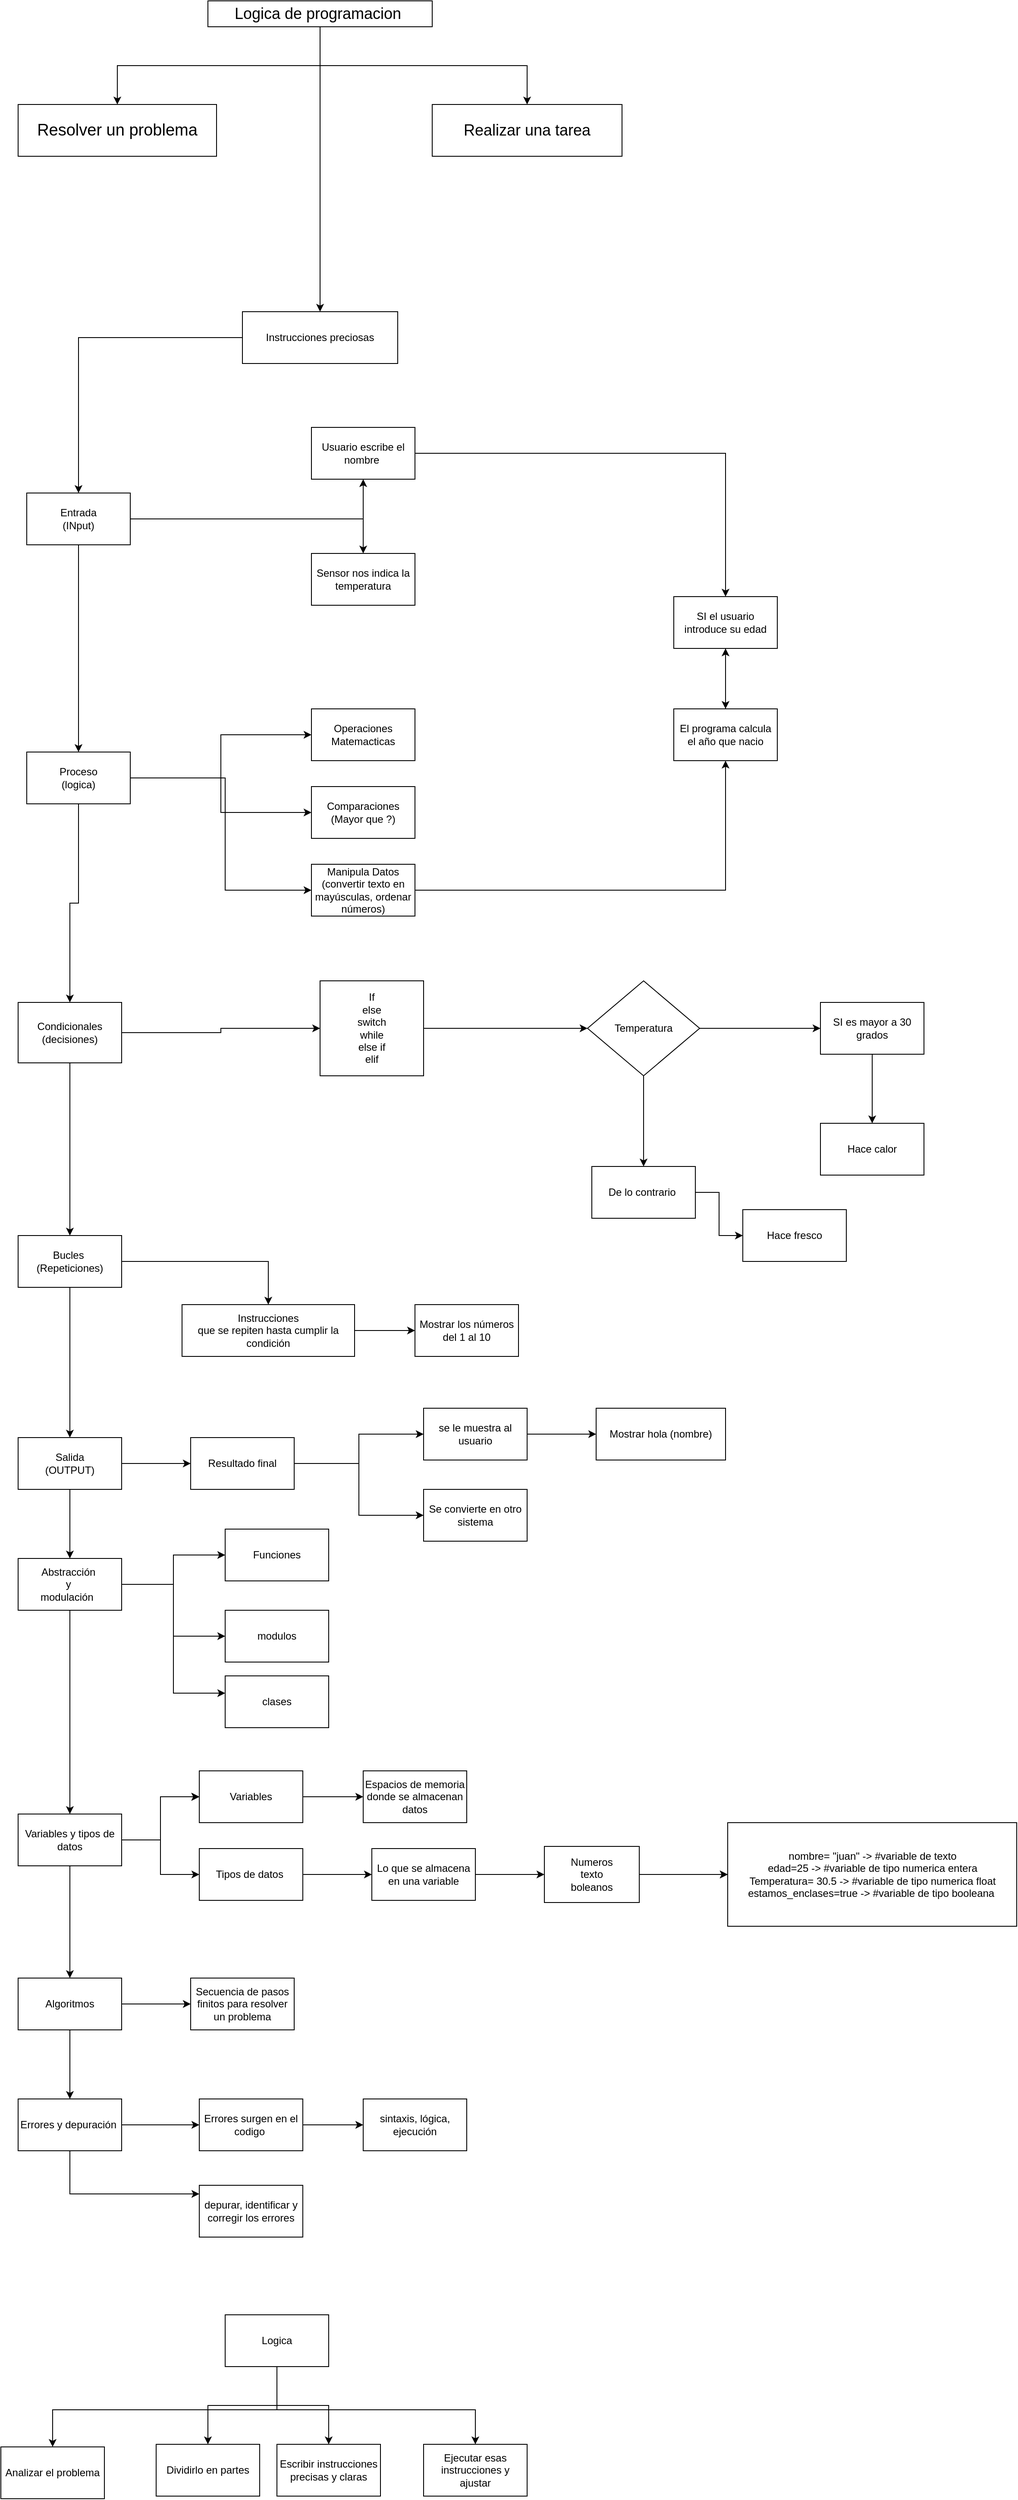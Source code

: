 <mxfile version="26.0.4">
  <diagram name="Página-1" id="FWx0Xs0AINx8zUi2295R">
    <mxGraphModel dx="3474" dy="1533" grid="1" gridSize="10" guides="1" tooltips="1" connect="1" arrows="1" fold="1" page="1" pageScale="1" pageWidth="827" pageHeight="1169" math="0" shadow="0">
      <root>
        <mxCell id="0" />
        <mxCell id="1" parent="0" />
        <mxCell id="-OwI9-CpuGyddkJ4qVBc-4" value="" style="edgeStyle=orthogonalEdgeStyle;rounded=0;orthogonalLoop=1;jettySize=auto;html=1;" edge="1" parent="1" source="-OwI9-CpuGyddkJ4qVBc-1" target="-OwI9-CpuGyddkJ4qVBc-3">
          <mxGeometry relative="1" as="geometry" />
        </mxCell>
        <mxCell id="-OwI9-CpuGyddkJ4qVBc-6" value="" style="edgeStyle=orthogonalEdgeStyle;rounded=0;orthogonalLoop=1;jettySize=auto;html=1;" edge="1" parent="1" source="-OwI9-CpuGyddkJ4qVBc-1" target="-OwI9-CpuGyddkJ4qVBc-5">
          <mxGeometry relative="1" as="geometry" />
        </mxCell>
        <mxCell id="-OwI9-CpuGyddkJ4qVBc-8" value="" style="edgeStyle=orthogonalEdgeStyle;rounded=0;orthogonalLoop=1;jettySize=auto;html=1;" edge="1" parent="1" source="-OwI9-CpuGyddkJ4qVBc-1" target="-OwI9-CpuGyddkJ4qVBc-7">
          <mxGeometry relative="1" as="geometry" />
        </mxCell>
        <mxCell id="-OwI9-CpuGyddkJ4qVBc-1" value="&lt;font style=&quot;font-size: 18px;&quot;&gt;Logica de programacion&amp;nbsp;&lt;/font&gt;" style="rounded=0;whiteSpace=wrap;html=1;" vertex="1" parent="1">
          <mxGeometry x="-130" y="30" width="260" height="30" as="geometry" />
        </mxCell>
        <mxCell id="-OwI9-CpuGyddkJ4qVBc-3" value="&lt;font style=&quot;font-size: 19px;&quot;&gt;Resolver un problema&lt;/font&gt;" style="whiteSpace=wrap;html=1;rounded=0;" vertex="1" parent="1">
          <mxGeometry x="-350" y="150" width="230" height="60" as="geometry" />
        </mxCell>
        <mxCell id="-OwI9-CpuGyddkJ4qVBc-5" value="&lt;font style=&quot;font-size: 18px;&quot;&gt;Realizar una tarea&lt;/font&gt;" style="whiteSpace=wrap;html=1;rounded=0;" vertex="1" parent="1">
          <mxGeometry x="130" y="150" width="220" height="60" as="geometry" />
        </mxCell>
        <mxCell id="-OwI9-CpuGyddkJ4qVBc-10" value="" style="edgeStyle=orthogonalEdgeStyle;rounded=0;orthogonalLoop=1;jettySize=auto;html=1;" edge="1" parent="1" source="-OwI9-CpuGyddkJ4qVBc-7" target="-OwI9-CpuGyddkJ4qVBc-9">
          <mxGeometry relative="1" as="geometry" />
        </mxCell>
        <mxCell id="-OwI9-CpuGyddkJ4qVBc-7" value="Instrucciones preciosas" style="whiteSpace=wrap;html=1;rounded=0;" vertex="1" parent="1">
          <mxGeometry x="-90" y="390" width="180" height="60" as="geometry" />
        </mxCell>
        <mxCell id="-OwI9-CpuGyddkJ4qVBc-12" value="" style="edgeStyle=orthogonalEdgeStyle;rounded=0;orthogonalLoop=1;jettySize=auto;html=1;" edge="1" parent="1" source="-OwI9-CpuGyddkJ4qVBc-9" target="-OwI9-CpuGyddkJ4qVBc-11">
          <mxGeometry relative="1" as="geometry" />
        </mxCell>
        <mxCell id="-OwI9-CpuGyddkJ4qVBc-14" value="" style="edgeStyle=orthogonalEdgeStyle;rounded=0;orthogonalLoop=1;jettySize=auto;html=1;" edge="1" parent="1" source="-OwI9-CpuGyddkJ4qVBc-9" target="-OwI9-CpuGyddkJ4qVBc-13">
          <mxGeometry relative="1" as="geometry" />
        </mxCell>
        <mxCell id="-OwI9-CpuGyddkJ4qVBc-16" value="" style="edgeStyle=orthogonalEdgeStyle;rounded=0;orthogonalLoop=1;jettySize=auto;html=1;" edge="1" parent="1" source="-OwI9-CpuGyddkJ4qVBc-9" target="-OwI9-CpuGyddkJ4qVBc-15">
          <mxGeometry relative="1" as="geometry" />
        </mxCell>
        <mxCell id="-OwI9-CpuGyddkJ4qVBc-9" value="Entrada&lt;div&gt;(INput)&lt;/div&gt;" style="whiteSpace=wrap;html=1;rounded=0;" vertex="1" parent="1">
          <mxGeometry x="-340" y="600" width="120" height="60" as="geometry" />
        </mxCell>
        <mxCell id="-OwI9-CpuGyddkJ4qVBc-24" value="" style="edgeStyle=orthogonalEdgeStyle;rounded=0;orthogonalLoop=1;jettySize=auto;html=1;" edge="1" parent="1" source="-OwI9-CpuGyddkJ4qVBc-11" target="-OwI9-CpuGyddkJ4qVBc-23">
          <mxGeometry relative="1" as="geometry" />
        </mxCell>
        <mxCell id="-OwI9-CpuGyddkJ4qVBc-11" value="Usuario escribe el nombre&amp;nbsp;" style="whiteSpace=wrap;html=1;rounded=0;" vertex="1" parent="1">
          <mxGeometry x="-10" y="524" width="120" height="60" as="geometry" />
        </mxCell>
        <mxCell id="-OwI9-CpuGyddkJ4qVBc-13" value="Sensor nos indica la temperatura" style="whiteSpace=wrap;html=1;rounded=0;" vertex="1" parent="1">
          <mxGeometry x="-10" y="670" width="120" height="60" as="geometry" />
        </mxCell>
        <mxCell id="-OwI9-CpuGyddkJ4qVBc-18" value="" style="edgeStyle=orthogonalEdgeStyle;rounded=0;orthogonalLoop=1;jettySize=auto;html=1;" edge="1" parent="1" source="-OwI9-CpuGyddkJ4qVBc-15" target="-OwI9-CpuGyddkJ4qVBc-17">
          <mxGeometry relative="1" as="geometry" />
        </mxCell>
        <mxCell id="-OwI9-CpuGyddkJ4qVBc-20" value="" style="edgeStyle=orthogonalEdgeStyle;rounded=0;orthogonalLoop=1;jettySize=auto;html=1;" edge="1" parent="1" source="-OwI9-CpuGyddkJ4qVBc-15" target="-OwI9-CpuGyddkJ4qVBc-19">
          <mxGeometry relative="1" as="geometry" />
        </mxCell>
        <mxCell id="-OwI9-CpuGyddkJ4qVBc-22" value="" style="edgeStyle=orthogonalEdgeStyle;rounded=0;orthogonalLoop=1;jettySize=auto;html=1;" edge="1" parent="1" source="-OwI9-CpuGyddkJ4qVBc-15" target="-OwI9-CpuGyddkJ4qVBc-21">
          <mxGeometry relative="1" as="geometry">
            <Array as="points">
              <mxPoint x="-110" y="930" />
              <mxPoint x="-110" y="1060" />
            </Array>
          </mxGeometry>
        </mxCell>
        <mxCell id="-OwI9-CpuGyddkJ4qVBc-33" value="" style="edgeStyle=orthogonalEdgeStyle;rounded=0;orthogonalLoop=1;jettySize=auto;html=1;" edge="1" parent="1" source="-OwI9-CpuGyddkJ4qVBc-15" target="-OwI9-CpuGyddkJ4qVBc-32">
          <mxGeometry relative="1" as="geometry" />
        </mxCell>
        <mxCell id="-OwI9-CpuGyddkJ4qVBc-15" value="Proceso&lt;div&gt;(logica)&lt;/div&gt;" style="whiteSpace=wrap;html=1;rounded=0;" vertex="1" parent="1">
          <mxGeometry x="-340" y="900" width="120" height="60" as="geometry" />
        </mxCell>
        <mxCell id="-OwI9-CpuGyddkJ4qVBc-17" value="Operaciones Matemacticas" style="whiteSpace=wrap;html=1;rounded=0;" vertex="1" parent="1">
          <mxGeometry x="-10" y="850" width="120" height="60" as="geometry" />
        </mxCell>
        <mxCell id="-OwI9-CpuGyddkJ4qVBc-19" value="Comparaciones&lt;div&gt;(Mayor que ?)&lt;/div&gt;" style="whiteSpace=wrap;html=1;rounded=0;" vertex="1" parent="1">
          <mxGeometry x="-10" y="940" width="120" height="60" as="geometry" />
        </mxCell>
        <mxCell id="-OwI9-CpuGyddkJ4qVBc-26" value="" style="edgeStyle=orthogonalEdgeStyle;rounded=0;orthogonalLoop=1;jettySize=auto;html=1;" edge="1" parent="1" source="-OwI9-CpuGyddkJ4qVBc-21" target="-OwI9-CpuGyddkJ4qVBc-25">
          <mxGeometry relative="1" as="geometry" />
        </mxCell>
        <mxCell id="-OwI9-CpuGyddkJ4qVBc-21" value="Manipula Datos&lt;div&gt;(convertir texto en mayúsculas, ordenar números)&lt;/div&gt;" style="whiteSpace=wrap;html=1;rounded=0;" vertex="1" parent="1">
          <mxGeometry x="-10" y="1030" width="120" height="60" as="geometry" />
        </mxCell>
        <mxCell id="-OwI9-CpuGyddkJ4qVBc-31" style="edgeStyle=orthogonalEdgeStyle;rounded=0;orthogonalLoop=1;jettySize=auto;html=1;exitX=0.5;exitY=1;exitDx=0;exitDy=0;entryX=0.5;entryY=0;entryDx=0;entryDy=0;" edge="1" parent="1" source="-OwI9-CpuGyddkJ4qVBc-23" target="-OwI9-CpuGyddkJ4qVBc-25">
          <mxGeometry relative="1" as="geometry" />
        </mxCell>
        <mxCell id="-OwI9-CpuGyddkJ4qVBc-23" value="SI el usuario introduce su edad" style="whiteSpace=wrap;html=1;rounded=0;" vertex="1" parent="1">
          <mxGeometry x="410" y="720" width="120" height="60" as="geometry" />
        </mxCell>
        <mxCell id="-OwI9-CpuGyddkJ4qVBc-30" style="edgeStyle=orthogonalEdgeStyle;rounded=0;orthogonalLoop=1;jettySize=auto;html=1;entryX=0.5;entryY=1;entryDx=0;entryDy=0;" edge="1" parent="1" source="-OwI9-CpuGyddkJ4qVBc-25" target="-OwI9-CpuGyddkJ4qVBc-23">
          <mxGeometry relative="1" as="geometry" />
        </mxCell>
        <mxCell id="-OwI9-CpuGyddkJ4qVBc-25" value="El programa calcula el año que nacio" style="whiteSpace=wrap;html=1;rounded=0;" vertex="1" parent="1">
          <mxGeometry x="410" y="850" width="120" height="60" as="geometry" />
        </mxCell>
        <mxCell id="-OwI9-CpuGyddkJ4qVBc-35" value="" style="edgeStyle=orthogonalEdgeStyle;rounded=0;orthogonalLoop=1;jettySize=auto;html=1;" edge="1" parent="1" source="-OwI9-CpuGyddkJ4qVBc-32" target="-OwI9-CpuGyddkJ4qVBc-34">
          <mxGeometry relative="1" as="geometry" />
        </mxCell>
        <mxCell id="-OwI9-CpuGyddkJ4qVBc-48" value="" style="edgeStyle=orthogonalEdgeStyle;rounded=0;orthogonalLoop=1;jettySize=auto;html=1;" edge="1" parent="1" source="-OwI9-CpuGyddkJ4qVBc-32" target="-OwI9-CpuGyddkJ4qVBc-47">
          <mxGeometry relative="1" as="geometry" />
        </mxCell>
        <mxCell id="-OwI9-CpuGyddkJ4qVBc-32" value="Condicionales&lt;div&gt;(decisiones)&lt;/div&gt;" style="whiteSpace=wrap;html=1;rounded=0;" vertex="1" parent="1">
          <mxGeometry x="-350" y="1190" width="120" height="70" as="geometry" />
        </mxCell>
        <mxCell id="-OwI9-CpuGyddkJ4qVBc-38" value="" style="edgeStyle=orthogonalEdgeStyle;rounded=0;orthogonalLoop=1;jettySize=auto;html=1;" edge="1" parent="1" source="-OwI9-CpuGyddkJ4qVBc-34" target="-OwI9-CpuGyddkJ4qVBc-37">
          <mxGeometry relative="1" as="geometry" />
        </mxCell>
        <mxCell id="-OwI9-CpuGyddkJ4qVBc-34" value="If&lt;div&gt;else&lt;/div&gt;&lt;div&gt;switch&lt;/div&gt;&lt;div&gt;while&lt;/div&gt;&lt;div&gt;else if&lt;/div&gt;&lt;div&gt;elif&lt;/div&gt;" style="whiteSpace=wrap;html=1;rounded=0;" vertex="1" parent="1">
          <mxGeometry y="1165" width="120" height="110" as="geometry" />
        </mxCell>
        <mxCell id="-OwI9-CpuGyddkJ4qVBc-40" value="" style="edgeStyle=orthogonalEdgeStyle;rounded=0;orthogonalLoop=1;jettySize=auto;html=1;" edge="1" parent="1" source="-OwI9-CpuGyddkJ4qVBc-37" target="-OwI9-CpuGyddkJ4qVBc-39">
          <mxGeometry relative="1" as="geometry">
            <Array as="points">
              <mxPoint x="520" y="1220" />
              <mxPoint x="520" y="1220" />
            </Array>
          </mxGeometry>
        </mxCell>
        <mxCell id="-OwI9-CpuGyddkJ4qVBc-44" value="" style="edgeStyle=orthogonalEdgeStyle;rounded=0;orthogonalLoop=1;jettySize=auto;html=1;" edge="1" parent="1" source="-OwI9-CpuGyddkJ4qVBc-37" target="-OwI9-CpuGyddkJ4qVBc-43">
          <mxGeometry relative="1" as="geometry" />
        </mxCell>
        <mxCell id="-OwI9-CpuGyddkJ4qVBc-37" value="Temperatura" style="rhombus;whiteSpace=wrap;html=1;rounded=0;" vertex="1" parent="1">
          <mxGeometry x="310" y="1165" width="130" height="110" as="geometry" />
        </mxCell>
        <mxCell id="-OwI9-CpuGyddkJ4qVBc-42" value="" style="edgeStyle=orthogonalEdgeStyle;rounded=0;orthogonalLoop=1;jettySize=auto;html=1;" edge="1" parent="1" source="-OwI9-CpuGyddkJ4qVBc-39" target="-OwI9-CpuGyddkJ4qVBc-41">
          <mxGeometry relative="1" as="geometry" />
        </mxCell>
        <mxCell id="-OwI9-CpuGyddkJ4qVBc-39" value="SI es mayor a 30 grados" style="whiteSpace=wrap;html=1;rounded=0;" vertex="1" parent="1">
          <mxGeometry x="580" y="1190" width="120" height="60" as="geometry" />
        </mxCell>
        <mxCell id="-OwI9-CpuGyddkJ4qVBc-41" value="Hace calor" style="whiteSpace=wrap;html=1;rounded=0;" vertex="1" parent="1">
          <mxGeometry x="580" y="1330" width="120" height="60" as="geometry" />
        </mxCell>
        <mxCell id="-OwI9-CpuGyddkJ4qVBc-46" value="" style="edgeStyle=orthogonalEdgeStyle;rounded=0;orthogonalLoop=1;jettySize=auto;html=1;" edge="1" parent="1" source="-OwI9-CpuGyddkJ4qVBc-43" target="-OwI9-CpuGyddkJ4qVBc-45">
          <mxGeometry relative="1" as="geometry" />
        </mxCell>
        <mxCell id="-OwI9-CpuGyddkJ4qVBc-43" value="De lo contrario&amp;nbsp;" style="whiteSpace=wrap;html=1;rounded=0;" vertex="1" parent="1">
          <mxGeometry x="315" y="1380" width="120" height="60" as="geometry" />
        </mxCell>
        <mxCell id="-OwI9-CpuGyddkJ4qVBc-45" value="Hace fresco" style="whiteSpace=wrap;html=1;rounded=0;" vertex="1" parent="1">
          <mxGeometry x="490" y="1430" width="120" height="60" as="geometry" />
        </mxCell>
        <mxCell id="-OwI9-CpuGyddkJ4qVBc-50" value="" style="edgeStyle=orthogonalEdgeStyle;rounded=0;orthogonalLoop=1;jettySize=auto;html=1;" edge="1" parent="1" source="-OwI9-CpuGyddkJ4qVBc-47" target="-OwI9-CpuGyddkJ4qVBc-49">
          <mxGeometry relative="1" as="geometry" />
        </mxCell>
        <mxCell id="-OwI9-CpuGyddkJ4qVBc-54" value="" style="edgeStyle=orthogonalEdgeStyle;rounded=0;orthogonalLoop=1;jettySize=auto;html=1;" edge="1" parent="1" source="-OwI9-CpuGyddkJ4qVBc-47" target="-OwI9-CpuGyddkJ4qVBc-53">
          <mxGeometry relative="1" as="geometry" />
        </mxCell>
        <mxCell id="-OwI9-CpuGyddkJ4qVBc-47" value="Bucles&amp;nbsp;&lt;div&gt;(Repeticiones)&lt;/div&gt;" style="whiteSpace=wrap;html=1;rounded=0;" vertex="1" parent="1">
          <mxGeometry x="-350" y="1460" width="120" height="60" as="geometry" />
        </mxCell>
        <mxCell id="-OwI9-CpuGyddkJ4qVBc-52" value="" style="edgeStyle=orthogonalEdgeStyle;rounded=0;orthogonalLoop=1;jettySize=auto;html=1;" edge="1" parent="1" source="-OwI9-CpuGyddkJ4qVBc-49" target="-OwI9-CpuGyddkJ4qVBc-51">
          <mxGeometry relative="1" as="geometry" />
        </mxCell>
        <mxCell id="-OwI9-CpuGyddkJ4qVBc-49" value="Instrucciones&lt;div&gt;que se repiten hasta cumplir la condición&lt;/div&gt;" style="whiteSpace=wrap;html=1;rounded=0;" vertex="1" parent="1">
          <mxGeometry x="-160" y="1540" width="200" height="60" as="geometry" />
        </mxCell>
        <mxCell id="-OwI9-CpuGyddkJ4qVBc-51" value="Mostrar los números&lt;div&gt;del 1 al 10&lt;/div&gt;" style="whiteSpace=wrap;html=1;rounded=0;" vertex="1" parent="1">
          <mxGeometry x="110" y="1540" width="120" height="60" as="geometry" />
        </mxCell>
        <mxCell id="-OwI9-CpuGyddkJ4qVBc-56" value="" style="edgeStyle=orthogonalEdgeStyle;rounded=0;orthogonalLoop=1;jettySize=auto;html=1;" edge="1" parent="1" source="-OwI9-CpuGyddkJ4qVBc-53" target="-OwI9-CpuGyddkJ4qVBc-55">
          <mxGeometry relative="1" as="geometry" />
        </mxCell>
        <mxCell id="-OwI9-CpuGyddkJ4qVBc-66" value="" style="edgeStyle=orthogonalEdgeStyle;rounded=0;orthogonalLoop=1;jettySize=auto;html=1;" edge="1" parent="1" source="-OwI9-CpuGyddkJ4qVBc-53" target="-OwI9-CpuGyddkJ4qVBc-65">
          <mxGeometry relative="1" as="geometry" />
        </mxCell>
        <mxCell id="-OwI9-CpuGyddkJ4qVBc-53" value="Salida&lt;div&gt;(OUTPUT)&lt;/div&gt;" style="whiteSpace=wrap;html=1;rounded=0;" vertex="1" parent="1">
          <mxGeometry x="-350" y="1694" width="120" height="60" as="geometry" />
        </mxCell>
        <mxCell id="-OwI9-CpuGyddkJ4qVBc-58" value="" style="edgeStyle=orthogonalEdgeStyle;rounded=0;orthogonalLoop=1;jettySize=auto;html=1;" edge="1" parent="1" source="-OwI9-CpuGyddkJ4qVBc-55" target="-OwI9-CpuGyddkJ4qVBc-57">
          <mxGeometry relative="1" as="geometry" />
        </mxCell>
        <mxCell id="-OwI9-CpuGyddkJ4qVBc-60" value="" style="edgeStyle=orthogonalEdgeStyle;rounded=0;orthogonalLoop=1;jettySize=auto;html=1;" edge="1" parent="1" source="-OwI9-CpuGyddkJ4qVBc-55" target="-OwI9-CpuGyddkJ4qVBc-59">
          <mxGeometry relative="1" as="geometry" />
        </mxCell>
        <mxCell id="-OwI9-CpuGyddkJ4qVBc-55" value="Resultado final" style="whiteSpace=wrap;html=1;rounded=0;" vertex="1" parent="1">
          <mxGeometry x="-150" y="1694" width="120" height="60" as="geometry" />
        </mxCell>
        <mxCell id="-OwI9-CpuGyddkJ4qVBc-62" value="" style="edgeStyle=orthogonalEdgeStyle;rounded=0;orthogonalLoop=1;jettySize=auto;html=1;" edge="1" parent="1" source="-OwI9-CpuGyddkJ4qVBc-57" target="-OwI9-CpuGyddkJ4qVBc-61">
          <mxGeometry relative="1" as="geometry" />
        </mxCell>
        <mxCell id="-OwI9-CpuGyddkJ4qVBc-57" value="se le muestra al usuario" style="whiteSpace=wrap;html=1;rounded=0;" vertex="1" parent="1">
          <mxGeometry x="120" y="1660" width="120" height="60" as="geometry" />
        </mxCell>
        <mxCell id="-OwI9-CpuGyddkJ4qVBc-59" value="Se convierte en otro sistema" style="whiteSpace=wrap;html=1;rounded=0;" vertex="1" parent="1">
          <mxGeometry x="120" y="1754" width="120" height="60" as="geometry" />
        </mxCell>
        <mxCell id="-OwI9-CpuGyddkJ4qVBc-61" value="Mostrar hola (nombre)" style="whiteSpace=wrap;html=1;rounded=0;" vertex="1" parent="1">
          <mxGeometry x="320" y="1660" width="150" height="60" as="geometry" />
        </mxCell>
        <mxCell id="-OwI9-CpuGyddkJ4qVBc-68" value="" style="edgeStyle=orthogonalEdgeStyle;rounded=0;orthogonalLoop=1;jettySize=auto;html=1;" edge="1" parent="1" source="-OwI9-CpuGyddkJ4qVBc-65" target="-OwI9-CpuGyddkJ4qVBc-67">
          <mxGeometry relative="1" as="geometry" />
        </mxCell>
        <mxCell id="-OwI9-CpuGyddkJ4qVBc-70" value="" style="edgeStyle=orthogonalEdgeStyle;rounded=0;orthogonalLoop=1;jettySize=auto;html=1;" edge="1" parent="1" source="-OwI9-CpuGyddkJ4qVBc-65" target="-OwI9-CpuGyddkJ4qVBc-69">
          <mxGeometry relative="1" as="geometry" />
        </mxCell>
        <mxCell id="-OwI9-CpuGyddkJ4qVBc-72" value="" style="edgeStyle=orthogonalEdgeStyle;rounded=0;orthogonalLoop=1;jettySize=auto;html=1;" edge="1" parent="1" source="-OwI9-CpuGyddkJ4qVBc-65" target="-OwI9-CpuGyddkJ4qVBc-71">
          <mxGeometry relative="1" as="geometry">
            <Array as="points">
              <mxPoint x="-170" y="1864" />
              <mxPoint x="-170" y="1990" />
            </Array>
          </mxGeometry>
        </mxCell>
        <mxCell id="-OwI9-CpuGyddkJ4qVBc-74" value="" style="edgeStyle=orthogonalEdgeStyle;rounded=0;orthogonalLoop=1;jettySize=auto;html=1;" edge="1" parent="1" source="-OwI9-CpuGyddkJ4qVBc-65" target="-OwI9-CpuGyddkJ4qVBc-73">
          <mxGeometry relative="1" as="geometry" />
        </mxCell>
        <mxCell id="-OwI9-CpuGyddkJ4qVBc-65" value="Abstracción&amp;nbsp;&lt;div&gt;y&amp;nbsp;&lt;/div&gt;&lt;div&gt;modulación&amp;nbsp;&amp;nbsp;&lt;/div&gt;" style="whiteSpace=wrap;html=1;rounded=0;" vertex="1" parent="1">
          <mxGeometry x="-350" y="1834" width="120" height="60" as="geometry" />
        </mxCell>
        <mxCell id="-OwI9-CpuGyddkJ4qVBc-67" value="Funciones" style="whiteSpace=wrap;html=1;rounded=0;" vertex="1" parent="1">
          <mxGeometry x="-110" y="1800" width="120" height="60" as="geometry" />
        </mxCell>
        <mxCell id="-OwI9-CpuGyddkJ4qVBc-69" value="modulos" style="whiteSpace=wrap;html=1;rounded=0;" vertex="1" parent="1">
          <mxGeometry x="-110" y="1894" width="120" height="60" as="geometry" />
        </mxCell>
        <mxCell id="-OwI9-CpuGyddkJ4qVBc-71" value="clases" style="whiteSpace=wrap;html=1;rounded=0;" vertex="1" parent="1">
          <mxGeometry x="-110" y="1970" width="120" height="60" as="geometry" />
        </mxCell>
        <mxCell id="-OwI9-CpuGyddkJ4qVBc-76" value="" style="edgeStyle=orthogonalEdgeStyle;rounded=0;orthogonalLoop=1;jettySize=auto;html=1;" edge="1" parent="1" source="-OwI9-CpuGyddkJ4qVBc-73" target="-OwI9-CpuGyddkJ4qVBc-75">
          <mxGeometry relative="1" as="geometry" />
        </mxCell>
        <mxCell id="-OwI9-CpuGyddkJ4qVBc-79" value="" style="edgeStyle=orthogonalEdgeStyle;rounded=0;orthogonalLoop=1;jettySize=auto;html=1;" edge="1" parent="1" source="-OwI9-CpuGyddkJ4qVBc-73" target="-OwI9-CpuGyddkJ4qVBc-75">
          <mxGeometry relative="1" as="geometry" />
        </mxCell>
        <mxCell id="-OwI9-CpuGyddkJ4qVBc-80" value="" style="edgeStyle=orthogonalEdgeStyle;rounded=0;orthogonalLoop=1;jettySize=auto;html=1;" edge="1" parent="1" source="-OwI9-CpuGyddkJ4qVBc-73" target="-OwI9-CpuGyddkJ4qVBc-75">
          <mxGeometry relative="1" as="geometry" />
        </mxCell>
        <mxCell id="-OwI9-CpuGyddkJ4qVBc-82" value="" style="edgeStyle=orthogonalEdgeStyle;rounded=0;orthogonalLoop=1;jettySize=auto;html=1;" edge="1" parent="1" source="-OwI9-CpuGyddkJ4qVBc-73" target="-OwI9-CpuGyddkJ4qVBc-81">
          <mxGeometry relative="1" as="geometry" />
        </mxCell>
        <mxCell id="-OwI9-CpuGyddkJ4qVBc-96" value="" style="edgeStyle=orthogonalEdgeStyle;rounded=0;orthogonalLoop=1;jettySize=auto;html=1;" edge="1" parent="1" source="-OwI9-CpuGyddkJ4qVBc-73" target="-OwI9-CpuGyddkJ4qVBc-95">
          <mxGeometry relative="1" as="geometry" />
        </mxCell>
        <mxCell id="-OwI9-CpuGyddkJ4qVBc-73" value="Variables y tipos de datos" style="whiteSpace=wrap;html=1;rounded=0;" vertex="1" parent="1">
          <mxGeometry x="-350" y="2130" width="120" height="60" as="geometry" />
        </mxCell>
        <mxCell id="-OwI9-CpuGyddkJ4qVBc-78" value="" style="edgeStyle=orthogonalEdgeStyle;rounded=0;orthogonalLoop=1;jettySize=auto;html=1;" edge="1" parent="1" source="-OwI9-CpuGyddkJ4qVBc-75" target="-OwI9-CpuGyddkJ4qVBc-77">
          <mxGeometry relative="1" as="geometry" />
        </mxCell>
        <mxCell id="-OwI9-CpuGyddkJ4qVBc-75" value="Variables" style="whiteSpace=wrap;html=1;rounded=0;" vertex="1" parent="1">
          <mxGeometry x="-140" y="2080" width="120" height="60" as="geometry" />
        </mxCell>
        <mxCell id="-OwI9-CpuGyddkJ4qVBc-77" value="Espacios de memoria donde se almacenan datos" style="whiteSpace=wrap;html=1;rounded=0;" vertex="1" parent="1">
          <mxGeometry x="50" y="2080" width="120" height="60" as="geometry" />
        </mxCell>
        <mxCell id="-OwI9-CpuGyddkJ4qVBc-84" value="" style="edgeStyle=orthogonalEdgeStyle;rounded=0;orthogonalLoop=1;jettySize=auto;html=1;" edge="1" parent="1" source="-OwI9-CpuGyddkJ4qVBc-81" target="-OwI9-CpuGyddkJ4qVBc-83">
          <mxGeometry relative="1" as="geometry" />
        </mxCell>
        <mxCell id="-OwI9-CpuGyddkJ4qVBc-81" value="Tipos de datos&amp;nbsp;" style="whiteSpace=wrap;html=1;rounded=0;" vertex="1" parent="1">
          <mxGeometry x="-140" y="2170" width="120" height="60" as="geometry" />
        </mxCell>
        <mxCell id="-OwI9-CpuGyddkJ4qVBc-86" value="" style="edgeStyle=orthogonalEdgeStyle;rounded=0;orthogonalLoop=1;jettySize=auto;html=1;" edge="1" parent="1" source="-OwI9-CpuGyddkJ4qVBc-83" target="-OwI9-CpuGyddkJ4qVBc-85">
          <mxGeometry relative="1" as="geometry" />
        </mxCell>
        <mxCell id="-OwI9-CpuGyddkJ4qVBc-83" value="Lo que se almacena en una variable" style="whiteSpace=wrap;html=1;rounded=0;" vertex="1" parent="1">
          <mxGeometry x="60" y="2170" width="120" height="60" as="geometry" />
        </mxCell>
        <mxCell id="-OwI9-CpuGyddkJ4qVBc-90" value="" style="edgeStyle=orthogonalEdgeStyle;rounded=0;orthogonalLoop=1;jettySize=auto;html=1;" edge="1" parent="1" source="-OwI9-CpuGyddkJ4qVBc-85" target="-OwI9-CpuGyddkJ4qVBc-89">
          <mxGeometry relative="1" as="geometry" />
        </mxCell>
        <mxCell id="-OwI9-CpuGyddkJ4qVBc-91" value="" style="edgeStyle=orthogonalEdgeStyle;rounded=0;orthogonalLoop=1;jettySize=auto;html=1;" edge="1" parent="1" source="-OwI9-CpuGyddkJ4qVBc-85" target="-OwI9-CpuGyddkJ4qVBc-89">
          <mxGeometry relative="1" as="geometry" />
        </mxCell>
        <mxCell id="-OwI9-CpuGyddkJ4qVBc-85" value="Numeros&lt;div&gt;texto&lt;/div&gt;&lt;div&gt;boleanos&lt;/div&gt;" style="whiteSpace=wrap;html=1;rounded=0;" vertex="1" parent="1">
          <mxGeometry x="260" y="2167.5" width="110" height="65" as="geometry" />
        </mxCell>
        <mxCell id="-OwI9-CpuGyddkJ4qVBc-89" value="nombre= &quot;juan&quot; -&amp;gt; #variable de texto&lt;div&gt;edad=25 -&amp;gt; #variable de tipo numerica entera&lt;/div&gt;&lt;div&gt;Temperatura= 30.5 -&amp;gt; #variable de tipo numerica float&lt;/div&gt;&lt;div&gt;estamos_enclases=true -&amp;gt; #variable de tipo booleana&amp;nbsp;&lt;/div&gt;" style="whiteSpace=wrap;html=1;rounded=0;" vertex="1" parent="1">
          <mxGeometry x="472.5" y="2140" width="335" height="120" as="geometry" />
        </mxCell>
        <mxCell id="-OwI9-CpuGyddkJ4qVBc-98" value="" style="edgeStyle=orthogonalEdgeStyle;rounded=0;orthogonalLoop=1;jettySize=auto;html=1;" edge="1" parent="1" source="-OwI9-CpuGyddkJ4qVBc-95" target="-OwI9-CpuGyddkJ4qVBc-97">
          <mxGeometry relative="1" as="geometry" />
        </mxCell>
        <mxCell id="-OwI9-CpuGyddkJ4qVBc-100" value="" style="edgeStyle=orthogonalEdgeStyle;rounded=0;orthogonalLoop=1;jettySize=auto;html=1;" edge="1" parent="1" source="-OwI9-CpuGyddkJ4qVBc-95" target="-OwI9-CpuGyddkJ4qVBc-99">
          <mxGeometry relative="1" as="geometry" />
        </mxCell>
        <mxCell id="-OwI9-CpuGyddkJ4qVBc-95" value="Algoritmos" style="whiteSpace=wrap;html=1;rounded=0;" vertex="1" parent="1">
          <mxGeometry x="-350" y="2320" width="120" height="60" as="geometry" />
        </mxCell>
        <mxCell id="-OwI9-CpuGyddkJ4qVBc-97" value="Secuencia de pasos finitos para resolver un problema" style="whiteSpace=wrap;html=1;rounded=0;" vertex="1" parent="1">
          <mxGeometry x="-150" y="2320" width="120" height="60" as="geometry" />
        </mxCell>
        <mxCell id="-OwI9-CpuGyddkJ4qVBc-102" value="" style="edgeStyle=orthogonalEdgeStyle;rounded=0;orthogonalLoop=1;jettySize=auto;html=1;" edge="1" parent="1" source="-OwI9-CpuGyddkJ4qVBc-99" target="-OwI9-CpuGyddkJ4qVBc-101">
          <mxGeometry relative="1" as="geometry" />
        </mxCell>
        <mxCell id="-OwI9-CpuGyddkJ4qVBc-106" value="" style="edgeStyle=orthogonalEdgeStyle;rounded=0;orthogonalLoop=1;jettySize=auto;html=1;" edge="1" parent="1" source="-OwI9-CpuGyddkJ4qVBc-99" target="-OwI9-CpuGyddkJ4qVBc-105">
          <mxGeometry relative="1" as="geometry">
            <Array as="points">
              <mxPoint x="-290" y="2570" />
            </Array>
          </mxGeometry>
        </mxCell>
        <mxCell id="-OwI9-CpuGyddkJ4qVBc-99" value="Errores y depuración&amp;nbsp;" style="whiteSpace=wrap;html=1;rounded=0;" vertex="1" parent="1">
          <mxGeometry x="-350" y="2460" width="120" height="60" as="geometry" />
        </mxCell>
        <mxCell id="-OwI9-CpuGyddkJ4qVBc-104" value="" style="edgeStyle=orthogonalEdgeStyle;rounded=0;orthogonalLoop=1;jettySize=auto;html=1;" edge="1" parent="1" source="-OwI9-CpuGyddkJ4qVBc-101" target="-OwI9-CpuGyddkJ4qVBc-103">
          <mxGeometry relative="1" as="geometry" />
        </mxCell>
        <mxCell id="-OwI9-CpuGyddkJ4qVBc-101" value="Errores surgen en el codigo&amp;nbsp;" style="whiteSpace=wrap;html=1;rounded=0;" vertex="1" parent="1">
          <mxGeometry x="-140" y="2460" width="120" height="60" as="geometry" />
        </mxCell>
        <mxCell id="-OwI9-CpuGyddkJ4qVBc-103" value="sintaxis, lógica, ejecución" style="whiteSpace=wrap;html=1;rounded=0;" vertex="1" parent="1">
          <mxGeometry x="50" y="2460" width="120" height="60" as="geometry" />
        </mxCell>
        <mxCell id="-OwI9-CpuGyddkJ4qVBc-105" value="depurar, identificar y corregir los errores" style="whiteSpace=wrap;html=1;rounded=0;" vertex="1" parent="1">
          <mxGeometry x="-140" y="2560" width="120" height="60" as="geometry" />
        </mxCell>
        <mxCell id="-OwI9-CpuGyddkJ4qVBc-112" value="" style="edgeStyle=orthogonalEdgeStyle;rounded=0;orthogonalLoop=1;jettySize=auto;html=1;" edge="1" parent="1" source="-OwI9-CpuGyddkJ4qVBc-110" target="-OwI9-CpuGyddkJ4qVBc-111">
          <mxGeometry relative="1" as="geometry">
            <Array as="points">
              <mxPoint x="-50" y="2820" />
              <mxPoint x="-310" y="2820" />
            </Array>
          </mxGeometry>
        </mxCell>
        <mxCell id="-OwI9-CpuGyddkJ4qVBc-114" value="" style="edgeStyle=orthogonalEdgeStyle;rounded=0;orthogonalLoop=1;jettySize=auto;html=1;" edge="1" parent="1" source="-OwI9-CpuGyddkJ4qVBc-110" target="-OwI9-CpuGyddkJ4qVBc-113">
          <mxGeometry relative="1" as="geometry" />
        </mxCell>
        <mxCell id="-OwI9-CpuGyddkJ4qVBc-116" value="" style="edgeStyle=orthogonalEdgeStyle;rounded=0;orthogonalLoop=1;jettySize=auto;html=1;" edge="1" parent="1" source="-OwI9-CpuGyddkJ4qVBc-110" target="-OwI9-CpuGyddkJ4qVBc-115">
          <mxGeometry relative="1" as="geometry" />
        </mxCell>
        <mxCell id="-OwI9-CpuGyddkJ4qVBc-118" value="" style="edgeStyle=orthogonalEdgeStyle;rounded=0;orthogonalLoop=1;jettySize=auto;html=1;" edge="1" parent="1" source="-OwI9-CpuGyddkJ4qVBc-110" target="-OwI9-CpuGyddkJ4qVBc-117">
          <mxGeometry relative="1" as="geometry">
            <Array as="points">
              <mxPoint x="-50" y="2820" />
              <mxPoint x="180" y="2820" />
            </Array>
          </mxGeometry>
        </mxCell>
        <mxCell id="-OwI9-CpuGyddkJ4qVBc-110" value="Logica" style="rounded=0;whiteSpace=wrap;html=1;" vertex="1" parent="1">
          <mxGeometry x="-110" y="2710" width="120" height="60" as="geometry" />
        </mxCell>
        <mxCell id="-OwI9-CpuGyddkJ4qVBc-111" value="Analizar el problema" style="whiteSpace=wrap;html=1;rounded=0;" vertex="1" parent="1">
          <mxGeometry x="-370" y="2863" width="120" height="60" as="geometry" />
        </mxCell>
        <mxCell id="-OwI9-CpuGyddkJ4qVBc-113" value="Dividirlo en partes" style="whiteSpace=wrap;html=1;rounded=0;" vertex="1" parent="1">
          <mxGeometry x="-190" y="2860" width="120" height="60" as="geometry" />
        </mxCell>
        <mxCell id="-OwI9-CpuGyddkJ4qVBc-115" value="Escribir instrucciones precisas y claras" style="whiteSpace=wrap;html=1;rounded=0;" vertex="1" parent="1">
          <mxGeometry x="-50" y="2860" width="120" height="60" as="geometry" />
        </mxCell>
        <mxCell id="-OwI9-CpuGyddkJ4qVBc-117" value="Ejecutar esas instrucciones y ajustar" style="whiteSpace=wrap;html=1;rounded=0;" vertex="1" parent="1">
          <mxGeometry x="120" y="2860" width="120" height="60" as="geometry" />
        </mxCell>
      </root>
    </mxGraphModel>
  </diagram>
</mxfile>
